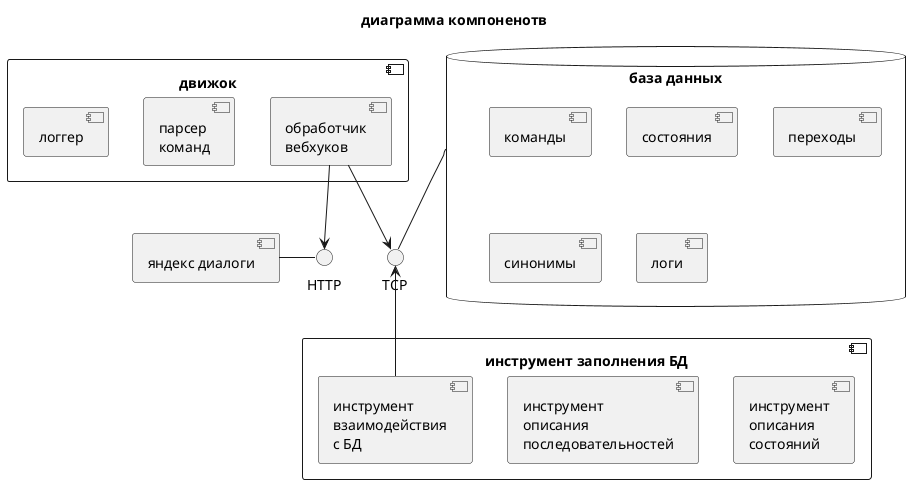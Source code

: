 @startuml

title: диаграмма компоненотв

component "яндекс диалоги" as ya
interface "HTTP" as ya_http
interface "TCP" as db_tcp

component "движок" as engine {
    component "обработчик\nвебхуков" as hook_handler
    component "парсер\nкоманд" as cmd_parser
    component "логгер" as logger
}

component "инструмент заполнения БД" as dbTool {
    component "инструмент\nописания\nсостояний" as dbTool_state
    component "инструмент\nописания\nпоследовательностей" as dbTool_flow
    component "инструмент\nвзаимодействия\nс БД" as dbTool_conn
}

database "база данных" as db{
    component "команды" as db_cmd
    component "состояния" as db_state
    component "переходы" as db_flow
    component "синонимы" as db_words
    component "логи" as db_logs
}

ya - ya_http
hook_handler --> ya_http

db -- db_tcp
db_tcp <-- dbTool_conn
hook_handler --> db_tcp

@enduml